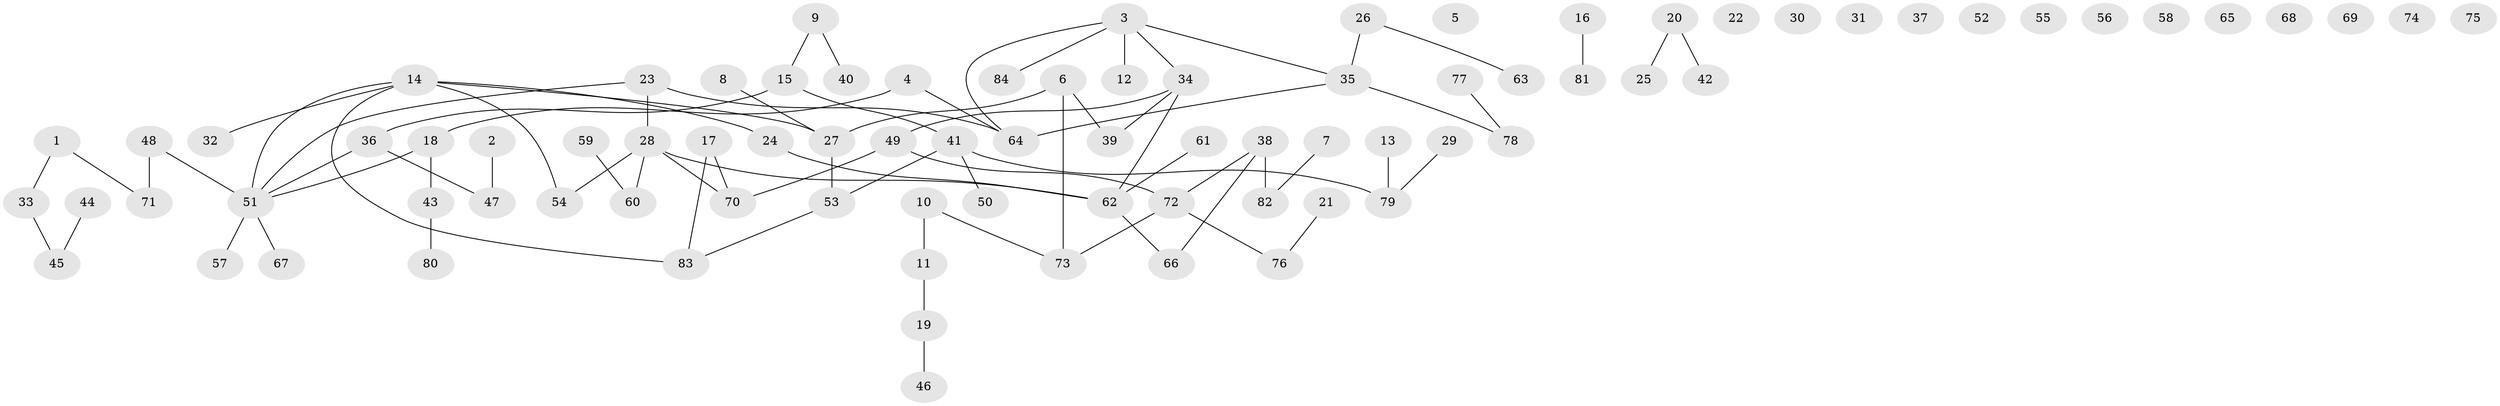 // Generated by graph-tools (version 1.1) at 2025/00/03/09/25 03:00:45]
// undirected, 84 vertices, 79 edges
graph export_dot {
graph [start="1"]
  node [color=gray90,style=filled];
  1;
  2;
  3;
  4;
  5;
  6;
  7;
  8;
  9;
  10;
  11;
  12;
  13;
  14;
  15;
  16;
  17;
  18;
  19;
  20;
  21;
  22;
  23;
  24;
  25;
  26;
  27;
  28;
  29;
  30;
  31;
  32;
  33;
  34;
  35;
  36;
  37;
  38;
  39;
  40;
  41;
  42;
  43;
  44;
  45;
  46;
  47;
  48;
  49;
  50;
  51;
  52;
  53;
  54;
  55;
  56;
  57;
  58;
  59;
  60;
  61;
  62;
  63;
  64;
  65;
  66;
  67;
  68;
  69;
  70;
  71;
  72;
  73;
  74;
  75;
  76;
  77;
  78;
  79;
  80;
  81;
  82;
  83;
  84;
  1 -- 33;
  1 -- 71;
  2 -- 47;
  3 -- 12;
  3 -- 34;
  3 -- 35;
  3 -- 64;
  3 -- 84;
  4 -- 18;
  4 -- 64;
  6 -- 27;
  6 -- 39;
  6 -- 73;
  7 -- 82;
  8 -- 27;
  9 -- 15;
  9 -- 40;
  10 -- 11;
  10 -- 73;
  11 -- 19;
  13 -- 79;
  14 -- 24;
  14 -- 27;
  14 -- 32;
  14 -- 51;
  14 -- 54;
  14 -- 83;
  15 -- 36;
  15 -- 41;
  16 -- 81;
  17 -- 70;
  17 -- 83;
  18 -- 43;
  18 -- 51;
  19 -- 46;
  20 -- 25;
  20 -- 42;
  21 -- 76;
  23 -- 28;
  23 -- 51;
  23 -- 64;
  24 -- 62;
  26 -- 35;
  26 -- 63;
  27 -- 53;
  28 -- 54;
  28 -- 60;
  28 -- 62;
  28 -- 70;
  29 -- 79;
  33 -- 45;
  34 -- 39;
  34 -- 49;
  34 -- 62;
  35 -- 64;
  35 -- 78;
  36 -- 47;
  36 -- 51;
  38 -- 66;
  38 -- 72;
  38 -- 82;
  41 -- 50;
  41 -- 53;
  41 -- 79;
  43 -- 80;
  44 -- 45;
  48 -- 51;
  48 -- 71;
  49 -- 70;
  49 -- 72;
  51 -- 57;
  51 -- 67;
  53 -- 83;
  59 -- 60;
  61 -- 62;
  62 -- 66;
  72 -- 73;
  72 -- 76;
  77 -- 78;
}
